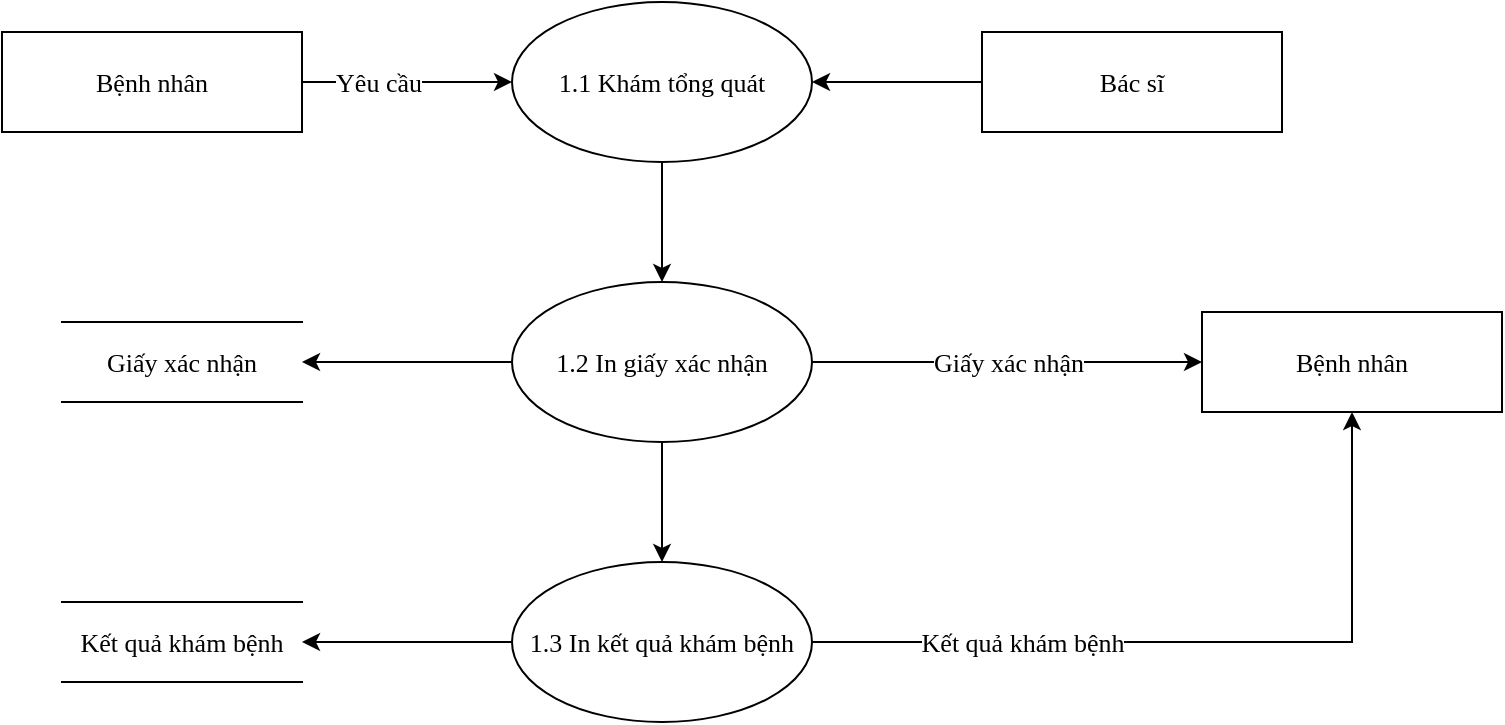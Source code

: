 <mxfile version="13.10.0" type="github">
  <diagram id="Mxm1dUAWvy3WExNRvF5A" name="Page-1">
    <mxGraphModel dx="1019" dy="456" grid="1" gridSize="10" guides="1" tooltips="1" connect="1" arrows="1" fold="1" page="1" pageScale="1" pageWidth="850" pageHeight="1100" math="0" shadow="0">
      <root>
        <mxCell id="0" />
        <mxCell id="1" parent="0" />
        <mxCell id="ANEzr8IRUE6M4mt4cOzF-3" style="edgeStyle=orthogonalEdgeStyle;rounded=0;orthogonalLoop=1;jettySize=auto;html=1;fontFamily=Times New Roman;fontSize=13;" parent="1" source="ANEzr8IRUE6M4mt4cOzF-1" target="ANEzr8IRUE6M4mt4cOzF-2" edge="1">
          <mxGeometry relative="1" as="geometry" />
        </mxCell>
        <mxCell id="ANEzr8IRUE6M4mt4cOzF-9" value="Yêu cầu" style="edgeLabel;html=1;align=center;verticalAlign=middle;resizable=0;points=[];fontFamily=Times New Roman;fontSize=13;" parent="ANEzr8IRUE6M4mt4cOzF-3" vertex="1" connectable="0">
          <mxGeometry x="-0.287" y="-1" relative="1" as="geometry">
            <mxPoint y="-1" as="offset" />
          </mxGeometry>
        </mxCell>
        <mxCell id="ANEzr8IRUE6M4mt4cOzF-1" value="Bệnh nhân" style="rounded=0;whiteSpace=wrap;html=1;fontFamily=Times New Roman;fontSize=13;" parent="1" vertex="1">
          <mxGeometry x="50" y="125" width="150" height="50" as="geometry" />
        </mxCell>
        <mxCell id="1STHztM2joDHVqmPVoNL-1" style="edgeStyle=orthogonalEdgeStyle;rounded=0;orthogonalLoop=1;jettySize=auto;html=1;entryX=0.5;entryY=0;entryDx=0;entryDy=0;fontFamily=Times New Roman;fontSize=13;" edge="1" parent="1" source="ANEzr8IRUE6M4mt4cOzF-2" target="ANEzr8IRUE6M4mt4cOzF-5">
          <mxGeometry relative="1" as="geometry" />
        </mxCell>
        <mxCell id="ANEzr8IRUE6M4mt4cOzF-2" value="1.1 Khám tổng quát" style="ellipse;whiteSpace=wrap;html=1;fontFamily=Times New Roman;fontSize=13;" parent="1" vertex="1">
          <mxGeometry x="305" y="110" width="150" height="80" as="geometry" />
        </mxCell>
        <mxCell id="ANEzr8IRUE6M4mt4cOzF-4" style="edgeStyle=orthogonalEdgeStyle;rounded=0;orthogonalLoop=1;jettySize=auto;html=1;exitX=0.5;exitY=1;exitDx=0;exitDy=0;fontFamily=Times New Roman;fontSize=13;" parent="1" source="ANEzr8IRUE6M4mt4cOzF-1" target="ANEzr8IRUE6M4mt4cOzF-1" edge="1">
          <mxGeometry relative="1" as="geometry" />
        </mxCell>
        <mxCell id="ANEzr8IRUE6M4mt4cOzF-11" value="Giấy xác nhận" style="edgeStyle=orthogonalEdgeStyle;rounded=0;orthogonalLoop=1;jettySize=auto;html=1;entryX=0;entryY=0.5;entryDx=0;entryDy=0;fontFamily=Times New Roman;fontSize=13;" parent="1" source="ANEzr8IRUE6M4mt4cOzF-5" target="ANEzr8IRUE6M4mt4cOzF-10" edge="1">
          <mxGeometry relative="1" as="geometry" />
        </mxCell>
        <mxCell id="1STHztM2joDHVqmPVoNL-3" style="edgeStyle=orthogonalEdgeStyle;rounded=0;orthogonalLoop=1;jettySize=auto;html=1;entryX=0.5;entryY=0;entryDx=0;entryDy=0;fontFamily=Times New Roman;fontSize=13;" edge="1" parent="1" source="ANEzr8IRUE6M4mt4cOzF-5" target="1STHztM2joDHVqmPVoNL-2">
          <mxGeometry relative="1" as="geometry" />
        </mxCell>
        <mxCell id="1STHztM2joDHVqmPVoNL-7" style="edgeStyle=orthogonalEdgeStyle;rounded=0;orthogonalLoop=1;jettySize=auto;html=1;entryX=1;entryY=0.5;entryDx=0;entryDy=0;fontFamily=Times New Roman;fontSize=13;" edge="1" parent="1" source="ANEzr8IRUE6M4mt4cOzF-5" target="1STHztM2joDHVqmPVoNL-6">
          <mxGeometry relative="1" as="geometry" />
        </mxCell>
        <mxCell id="ANEzr8IRUE6M4mt4cOzF-5" value="1.2 In giấy xác nhận" style="ellipse;whiteSpace=wrap;html=1;fontFamily=Times New Roman;fontSize=13;" parent="1" vertex="1">
          <mxGeometry x="305" y="250" width="150" height="80" as="geometry" />
        </mxCell>
        <mxCell id="ANEzr8IRUE6M4mt4cOzF-7" style="edgeStyle=orthogonalEdgeStyle;rounded=0;orthogonalLoop=1;jettySize=auto;html=1;entryX=1;entryY=0.5;entryDx=0;entryDy=0;fontFamily=Times New Roman;fontSize=13;" parent="1" source="ANEzr8IRUE6M4mt4cOzF-6" target="ANEzr8IRUE6M4mt4cOzF-2" edge="1">
          <mxGeometry relative="1" as="geometry" />
        </mxCell>
        <mxCell id="ANEzr8IRUE6M4mt4cOzF-6" value="Bác sĩ" style="rounded=0;whiteSpace=wrap;html=1;fontFamily=Times New Roman;fontSize=13;" parent="1" vertex="1">
          <mxGeometry x="540" y="125" width="150" height="50" as="geometry" />
        </mxCell>
        <mxCell id="ANEzr8IRUE6M4mt4cOzF-10" value="Bệnh nhân" style="rounded=0;whiteSpace=wrap;html=1;fontFamily=Times New Roman;fontSize=13;" parent="1" vertex="1">
          <mxGeometry x="650" y="265" width="150" height="50" as="geometry" />
        </mxCell>
        <mxCell id="1STHztM2joDHVqmPVoNL-4" value="Kết quả khám bệnh" style="edgeStyle=orthogonalEdgeStyle;rounded=0;orthogonalLoop=1;jettySize=auto;html=1;entryX=0.5;entryY=1;entryDx=0;entryDy=0;fontFamily=Times New Roman;fontSize=13;" edge="1" parent="1" source="1STHztM2joDHVqmPVoNL-2" target="ANEzr8IRUE6M4mt4cOzF-10">
          <mxGeometry x="-0.455" relative="1" as="geometry">
            <mxPoint as="offset" />
          </mxGeometry>
        </mxCell>
        <mxCell id="1STHztM2joDHVqmPVoNL-8" style="edgeStyle=orthogonalEdgeStyle;rounded=0;orthogonalLoop=1;jettySize=auto;html=1;entryX=1;entryY=0.5;entryDx=0;entryDy=0;fontFamily=Times New Roman;fontSize=13;" edge="1" parent="1" source="1STHztM2joDHVqmPVoNL-2" target="1STHztM2joDHVqmPVoNL-5">
          <mxGeometry relative="1" as="geometry" />
        </mxCell>
        <mxCell id="1STHztM2joDHVqmPVoNL-2" value="1.3 In kết quả khám bệnh" style="ellipse;whiteSpace=wrap;html=1;fontFamily=Times New Roman;fontSize=13;" vertex="1" parent="1">
          <mxGeometry x="305" y="390" width="150" height="80" as="geometry" />
        </mxCell>
        <mxCell id="1STHztM2joDHVqmPVoNL-5" value="Kết quả khám bệnh" style="shape=partialRectangle;whiteSpace=wrap;html=1;left=0;right=0;fillColor=none;fontFamily=Times New Roman;fontSize=13;" vertex="1" parent="1">
          <mxGeometry x="80" y="410" width="120" height="40" as="geometry" />
        </mxCell>
        <mxCell id="1STHztM2joDHVqmPVoNL-6" value="Giấy xác nhận" style="shape=partialRectangle;whiteSpace=wrap;html=1;left=0;right=0;fillColor=none;fontFamily=Times New Roman;fontSize=13;" vertex="1" parent="1">
          <mxGeometry x="80" y="270" width="120" height="40" as="geometry" />
        </mxCell>
      </root>
    </mxGraphModel>
  </diagram>
</mxfile>
